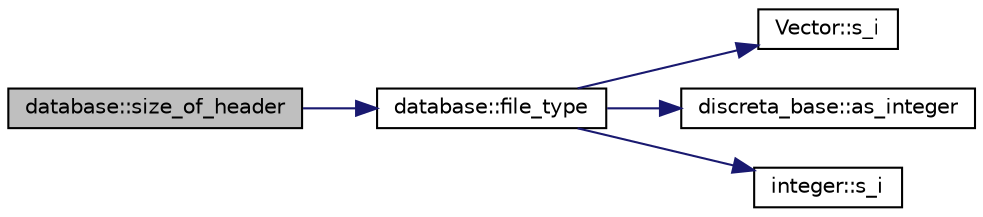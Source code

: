 digraph "database::size_of_header"
{
  edge [fontname="Helvetica",fontsize="10",labelfontname="Helvetica",labelfontsize="10"];
  node [fontname="Helvetica",fontsize="10",shape=record];
  rankdir="LR";
  Node3645 [label="database::size_of_header",height=0.2,width=0.4,color="black", fillcolor="grey75", style="filled", fontcolor="black"];
  Node3645 -> Node3646 [color="midnightblue",fontsize="10",style="solid",fontname="Helvetica"];
  Node3646 [label="database::file_type",height=0.2,width=0.4,color="black", fillcolor="white", style="filled",URL="$db/d72/classdatabase.html#a9dce80d625548b03b8317641b674cd9b"];
  Node3646 -> Node3647 [color="midnightblue",fontsize="10",style="solid",fontname="Helvetica"];
  Node3647 [label="Vector::s_i",height=0.2,width=0.4,color="black", fillcolor="white", style="filled",URL="$d5/db2/class_vector.html#a1c4fe1752523df8119f70dd550244871"];
  Node3646 -> Node3648 [color="midnightblue",fontsize="10",style="solid",fontname="Helvetica"];
  Node3648 [label="discreta_base::as_integer",height=0.2,width=0.4,color="black", fillcolor="white", style="filled",URL="$d7/d71/classdiscreta__base.html#a00d7691eaf874fd283d942692fe8dd26"];
  Node3646 -> Node3649 [color="midnightblue",fontsize="10",style="solid",fontname="Helvetica"];
  Node3649 [label="integer::s_i",height=0.2,width=0.4,color="black", fillcolor="white", style="filled",URL="$d0/de5/classinteger.html#adf28e9f94d4c844adaa950deeb80b904"];
}
